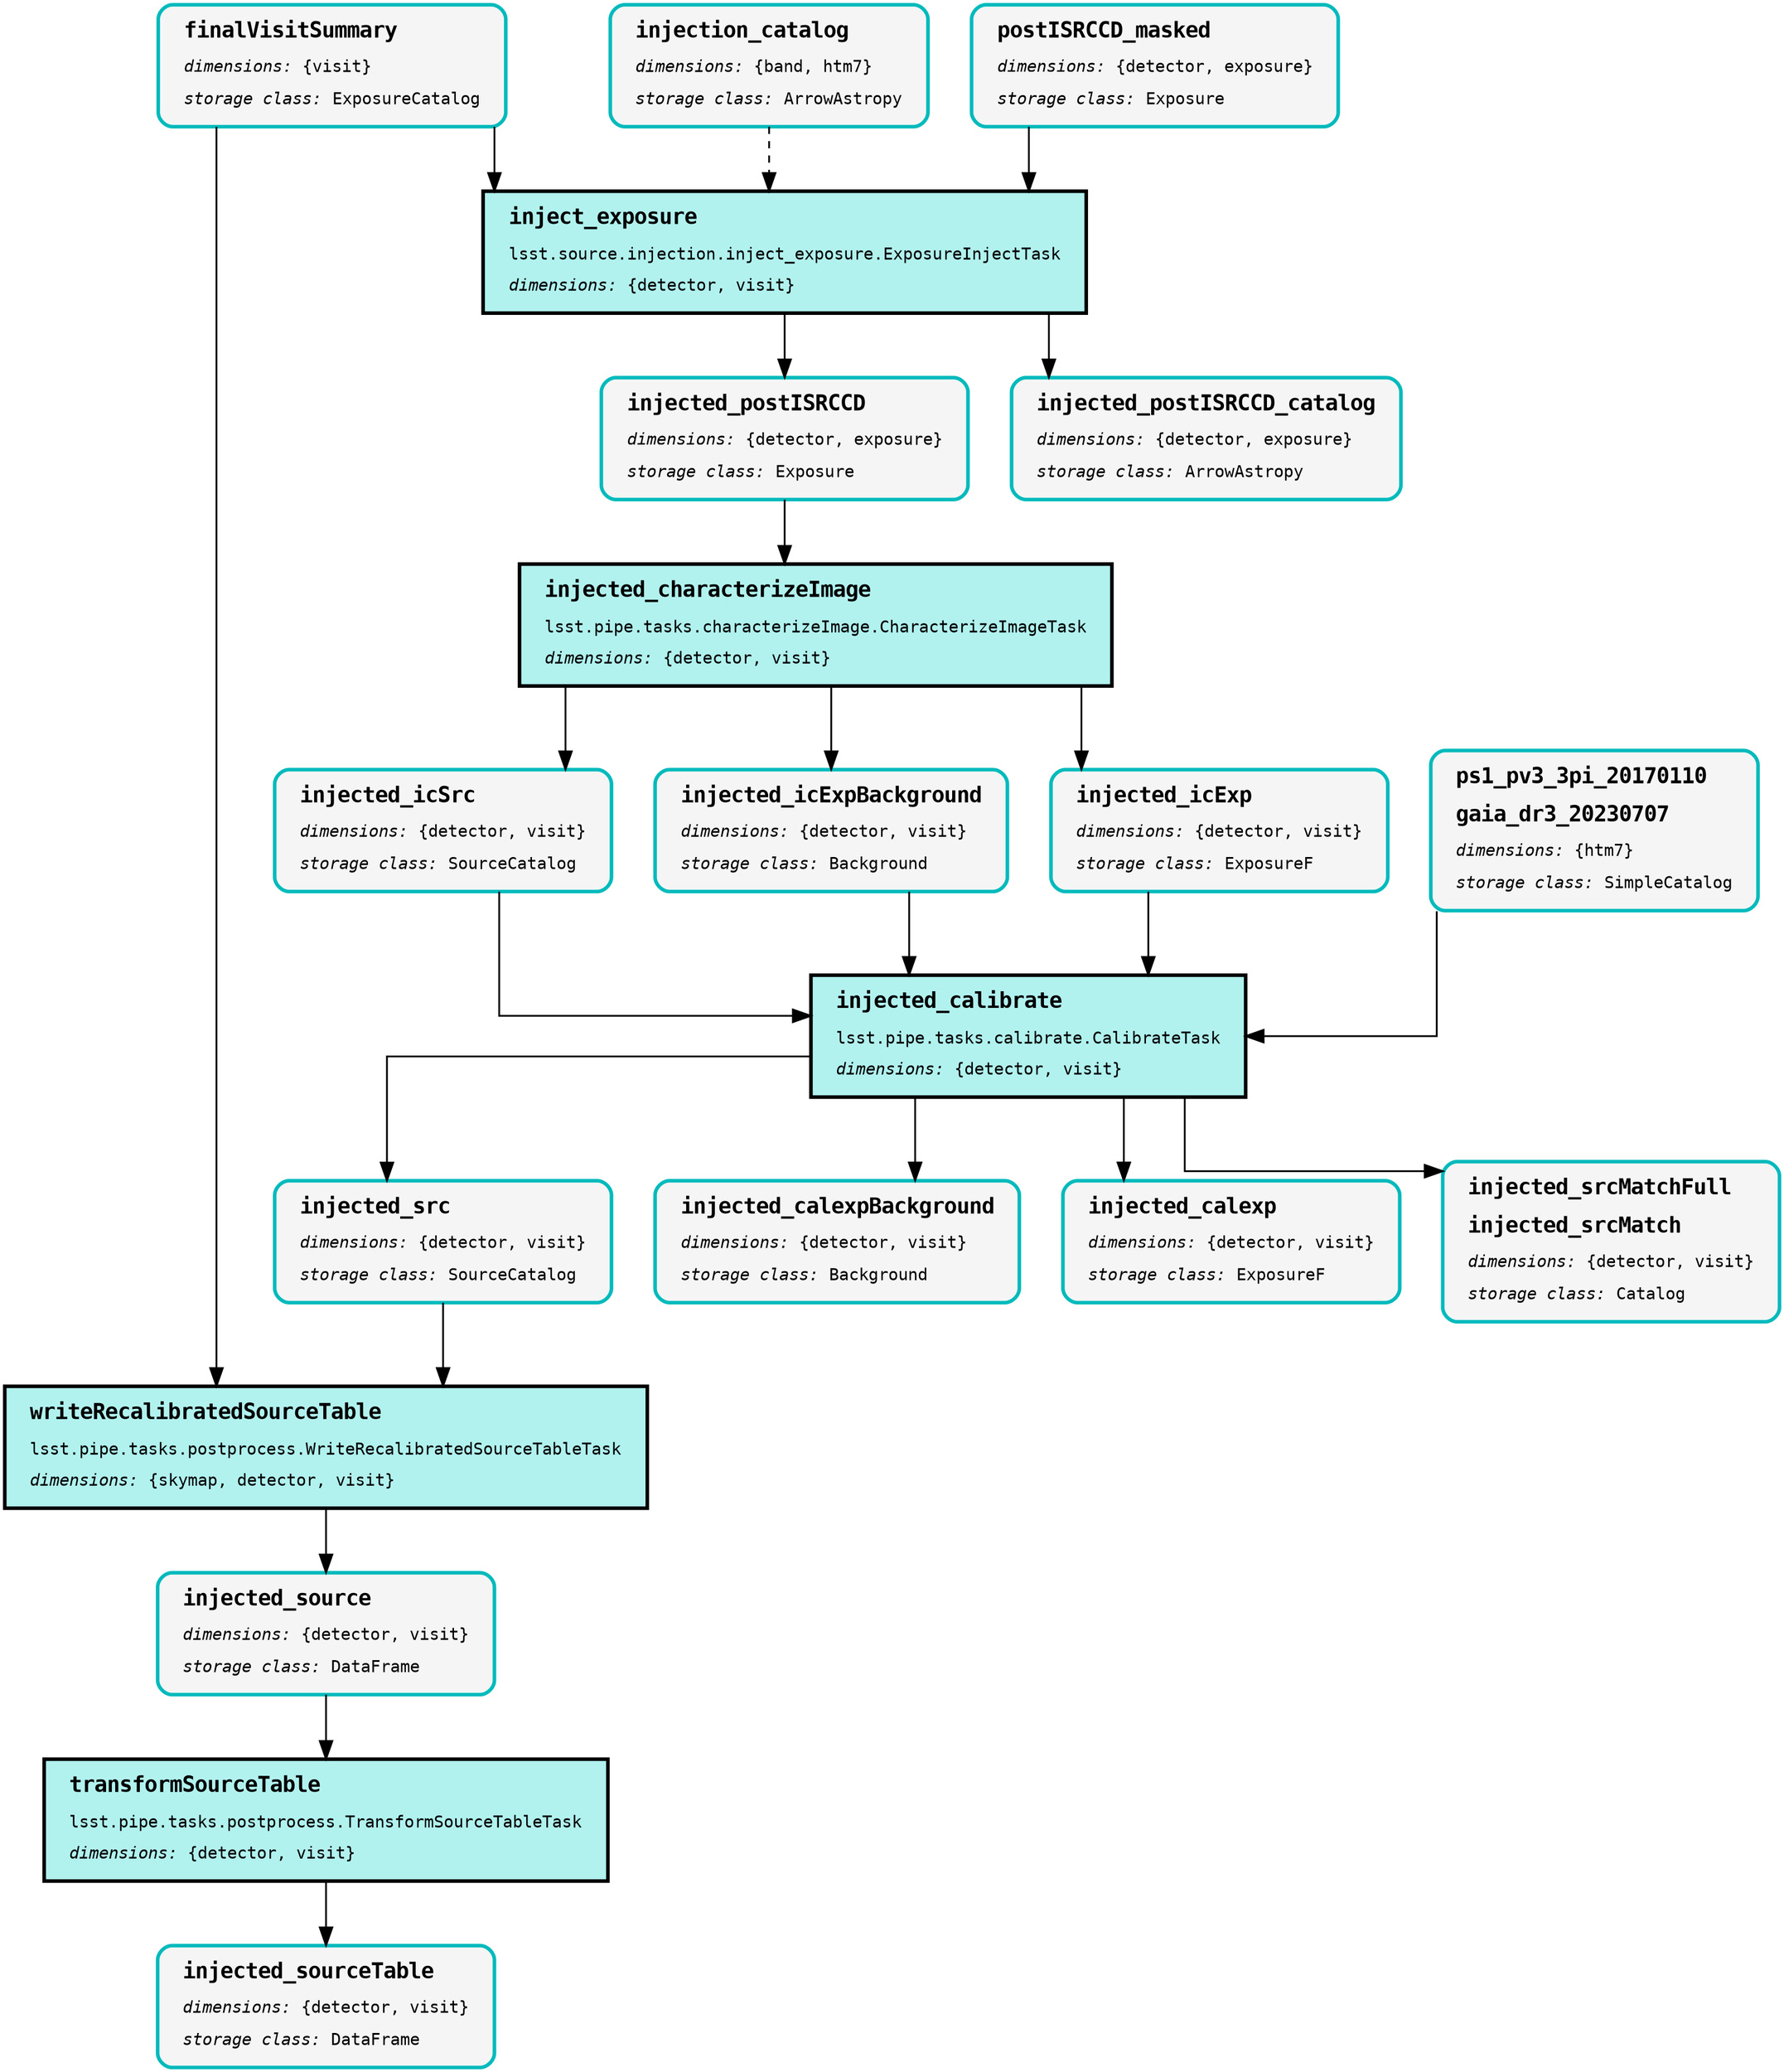 digraph Pipeline {
graph [splines="ortho", nodesep="0.5", ranksep="0.75"];
node [shape="box", fontname="Monospace", fontsize="14", margin="0.2,0.1", penwidth="3"];
edge [color="black", arrowsize="1.5", penwidth="1.5", pad="10mm"];
"transformSourceTable:2" [style="filled", color="black", fillcolor="#B1F2EF", label=<<TABLE BORDER="0" CELLPADDING="5"><TR><TD ALIGN="LEFT"><B><FONT POINT-SIZE="18">transformSourceTable</FONT></B></TD></TR><TR><TD ALIGN="LEFT">lsst.pipe.tasks.postprocess.TransformSourceTableTask</TD></TR><TR><TD ALIGN="LEFT"><I>dimensions:</I>&nbsp;{detector, visit}</TD></TR></TABLE>>];
"injected_source:0" [style="rounded,filled,bold", color="#00BABC", fillcolor="#F5F5F5", label=<<TABLE BORDER="0" CELLPADDING="5"><TR><TD ALIGN="LEFT"><B><FONT POINT-SIZE="18">injected_source</FONT></B></TD></TR><TR><TD ALIGN="LEFT"><I>dimensions:</I>&nbsp;{detector, visit}</TD></TR><TR><TD ALIGN="LEFT"><I>storage class:</I>&nbsp;DataFrame</TD></TR></TABLE>>];
"injected_sourceTable:0" [style="rounded,filled,bold", color="#00BABC", fillcolor="#F5F5F5", label=<<TABLE BORDER="0" CELLPADDING="5"><TR><TD ALIGN="LEFT"><B><FONT POINT-SIZE="18">injected_sourceTable</FONT></B></TD></TR><TR><TD ALIGN="LEFT"><I>dimensions:</I>&nbsp;{detector, visit}</TD></TR><TR><TD ALIGN="LEFT"><I>storage class:</I>&nbsp;DataFrame</TD></TR></TABLE>>];
"writeRecalibratedSourceTable:2" [style="filled", color="black", fillcolor="#B1F2EF", label=<<TABLE BORDER="0" CELLPADDING="5"><TR><TD ALIGN="LEFT"><B><FONT POINT-SIZE="18">writeRecalibratedSourceTable</FONT></B></TD></TR><TR><TD ALIGN="LEFT">lsst.pipe.tasks.postprocess.WriteRecalibratedSourceTableTask</TD></TR><TR><TD ALIGN="LEFT"><I>dimensions:</I>&nbsp;{skymap, detector, visit}</TD></TR></TABLE>>];
"finalVisitSummary:0" [style="rounded,filled,bold", color="#00BABC", fillcolor="#F5F5F5", label=<<TABLE BORDER="0" CELLPADDING="5"><TR><TD ALIGN="LEFT"><B><FONT POINT-SIZE="18">finalVisitSummary</FONT></B></TD></TR><TR><TD ALIGN="LEFT"><I>dimensions:</I>&nbsp;{visit}</TD></TR><TR><TD ALIGN="LEFT"><I>storage class:</I>&nbsp;ExposureCatalog</TD></TR></TABLE>>];
"injected_src:0" [style="rounded,filled,bold", color="#00BABC", fillcolor="#F5F5F5", label=<<TABLE BORDER="0" CELLPADDING="5"><TR><TD ALIGN="LEFT"><B><FONT POINT-SIZE="18">injected_src</FONT></B></TD></TR><TR><TD ALIGN="LEFT"><I>dimensions:</I>&nbsp;{detector, visit}</TD></TR><TR><TD ALIGN="LEFT"><I>storage class:</I>&nbsp;SourceCatalog</TD></TR></TABLE>>];
"inject_exposure:2" [style="filled", color="black", fillcolor="#B1F2EF", label=<<TABLE BORDER="0" CELLPADDING="5"><TR><TD ALIGN="LEFT"><B><FONT POINT-SIZE="18">inject_exposure</FONT></B></TD></TR><TR><TD ALIGN="LEFT">lsst.source.injection.inject_exposure.ExposureInjectTask</TD></TR><TR><TD ALIGN="LEFT"><I>dimensions:</I>&nbsp;{detector, visit}</TD></TR></TABLE>>];
"injection_catalog:0" [style="rounded,filled,bold", color="#00BABC", fillcolor="#F5F5F5", label=<<TABLE BORDER="0" CELLPADDING="5"><TR><TD ALIGN="LEFT"><B><FONT POINT-SIZE="18">injection_catalog</FONT></B></TD></TR><TR><TD ALIGN="LEFT"><I>dimensions:</I>&nbsp;{band, htm7}</TD></TR><TR><TD ALIGN="LEFT"><I>storage class:</I>&nbsp;ArrowAstropy</TD></TR></TABLE>>];
"postISRCCD_masked:0" [style="rounded,filled,bold", color="#00BABC", fillcolor="#F5F5F5", label=<<TABLE BORDER="0" CELLPADDING="5"><TR><TD ALIGN="LEFT"><B><FONT POINT-SIZE="18">postISRCCD_masked</FONT></B></TD></TR><TR><TD ALIGN="LEFT"><I>dimensions:</I>&nbsp;{detector, exposure}</TD></TR><TR><TD ALIGN="LEFT"><I>storage class:</I>&nbsp;Exposure</TD></TR></TABLE>>];
"injected_postISRCCD:0" [style="rounded,filled,bold", color="#00BABC", fillcolor="#F5F5F5", label=<<TABLE BORDER="0" CELLPADDING="5"><TR><TD ALIGN="LEFT"><B><FONT POINT-SIZE="18">injected_postISRCCD</FONT></B></TD></TR><TR><TD ALIGN="LEFT"><I>dimensions:</I>&nbsp;{detector, exposure}</TD></TR><TR><TD ALIGN="LEFT"><I>storage class:</I>&nbsp;Exposure</TD></TR></TABLE>>];
"injected_postISRCCD_catalog:0" [style="rounded,filled,bold", color="#00BABC", fillcolor="#F5F5F5", label=<<TABLE BORDER="0" CELLPADDING="5"><TR><TD ALIGN="LEFT"><B><FONT POINT-SIZE="18">injected_postISRCCD_catalog</FONT></B></TD></TR><TR><TD ALIGN="LEFT"><I>dimensions:</I>&nbsp;{detector, exposure}</TD></TR><TR><TD ALIGN="LEFT"><I>storage class:</I>&nbsp;ArrowAstropy</TD></TR></TABLE>>];
"injected_characterizeImage:2" [style="filled", color="black", fillcolor="#B1F2EF", label=<<TABLE BORDER="0" CELLPADDING="5"><TR><TD ALIGN="LEFT"><B><FONT POINT-SIZE="18">injected_characterizeImage</FONT></B></TD></TR><TR><TD ALIGN="LEFT">lsst.pipe.tasks.characterizeImage.CharacterizeImageTask</TD></TR><TR><TD ALIGN="LEFT"><I>dimensions:</I>&nbsp;{detector, visit}</TD></TR></TABLE>>];
"injected_icSrc:0" [style="rounded,filled,bold", color="#00BABC", fillcolor="#F5F5F5", label=<<TABLE BORDER="0" CELLPADDING="5"><TR><TD ALIGN="LEFT"><B><FONT POINT-SIZE="18">injected_icSrc</FONT></B></TD></TR><TR><TD ALIGN="LEFT"><I>dimensions:</I>&nbsp;{detector, visit}</TD></TR><TR><TD ALIGN="LEFT"><I>storage class:</I>&nbsp;SourceCatalog</TD></TR></TABLE>>];
"injected_icExpBackground:0" [style="rounded,filled,bold", color="#00BABC", fillcolor="#F5F5F5", label=<<TABLE BORDER="0" CELLPADDING="5"><TR><TD ALIGN="LEFT"><B><FONT POINT-SIZE="18">injected_icExpBackground</FONT></B></TD></TR><TR><TD ALIGN="LEFT"><I>dimensions:</I>&nbsp;{detector, visit}</TD></TR><TR><TD ALIGN="LEFT"><I>storage class:</I>&nbsp;Background</TD></TR></TABLE>>];
"injected_icExp:0" [style="rounded,filled,bold", color="#00BABC", fillcolor="#F5F5F5", label=<<TABLE BORDER="0" CELLPADDING="5"><TR><TD ALIGN="LEFT"><B><FONT POINT-SIZE="18">injected_icExp</FONT></B></TD></TR><TR><TD ALIGN="LEFT"><I>dimensions:</I>&nbsp;{detector, visit}</TD></TR><TR><TD ALIGN="LEFT"><I>storage class:</I>&nbsp;ExposureF</TD></TR></TABLE>>];
"injected_calibrate:2" [style="filled", color="black", fillcolor="#B1F2EF", label=<<TABLE BORDER="0" CELLPADDING="5"><TR><TD ALIGN="LEFT"><B><FONT POINT-SIZE="18">injected_calibrate</FONT></B></TD></TR><TR><TD ALIGN="LEFT">lsst.pipe.tasks.calibrate.CalibrateTask</TD></TR><TR><TD ALIGN="LEFT"><I>dimensions:</I>&nbsp;{detector, visit}</TD></TR></TABLE>>];
"injected_calexpBackground:0" [style="rounded,filled,bold", color="#00BABC", fillcolor="#F5F5F5", label=<<TABLE BORDER="0" CELLPADDING="5"><TR><TD ALIGN="LEFT"><B><FONT POINT-SIZE="18">injected_calexpBackground</FONT></B></TD></TR><TR><TD ALIGN="LEFT"><I>dimensions:</I>&nbsp;{detector, visit}</TD></TR><TR><TD ALIGN="LEFT"><I>storage class:</I>&nbsp;Background</TD></TR></TABLE>>];
"injected_calexp:0" [style="rounded,filled,bold", color="#00BABC", fillcolor="#F5F5F5", label=<<TABLE BORDER="0" CELLPADDING="5"><TR><TD ALIGN="LEFT"><B><FONT POINT-SIZE="18">injected_calexp</FONT></B></TD></TR><TR><TD ALIGN="LEFT"><I>dimensions:</I>&nbsp;{detector, visit}</TD></TR><TR><TD ALIGN="LEFT"><I>storage class:</I>&nbsp;ExposureF</TD></TR></TABLE>>];
"c1110ee2:0" [style="rounded,filled,bold", color="#00BABC", fillcolor="#F5F5F5", label=<<TABLE BORDER="0" CELLPADDING="5"><TR><TD ALIGN="LEFT"><B><FONT POINT-SIZE="18">ps1_pv3_3pi_20170110</FONT></B></TD></TR><TR><TD ALIGN="LEFT"><B><FONT POINT-SIZE="18">gaia_dr3_20230707</FONT></B></TD></TR><TR><TD ALIGN="LEFT"><I>dimensions:</I>&nbsp;{htm7}</TD></TR><TR><TD ALIGN="LEFT"><I>storage class:</I>&nbsp;SimpleCatalog</TD></TR></TABLE>>];
"25c862bf:0" [style="rounded,filled,bold", color="#00BABC", fillcolor="#F5F5F5", label=<<TABLE BORDER="0" CELLPADDING="5"><TR><TD ALIGN="LEFT"><B><FONT POINT-SIZE="18">injected_srcMatchFull</FONT></B></TD></TR><TR><TD ALIGN="LEFT"><B><FONT POINT-SIZE="18">injected_srcMatch</FONT></B></TD></TR><TR><TD ALIGN="LEFT"><I>dimensions:</I>&nbsp;{detector, visit}</TD></TR><TR><TD ALIGN="LEFT"><I>storage class:</I>&nbsp;Catalog</TD></TR></TABLE>>];
"transformSourceTable:2" -> "injected_sourceTable:0";
"injected_source:0" -> "transformSourceTable:2";
"writeRecalibratedSourceTable:2" -> "injected_source:0";
"finalVisitSummary:0" -> "writeRecalibratedSourceTable:2";
"finalVisitSummary:0" -> "inject_exposure:2";
"injected_src:0" -> "writeRecalibratedSourceTable:2";
"inject_exposure:2" -> "injected_postISRCCD:0";
"inject_exposure:2" -> "injected_postISRCCD_catalog:0";
"injection_catalog:0" -> "inject_exposure:2" [style="dashed"];
"postISRCCD_masked:0" -> "inject_exposure:2";
"injected_postISRCCD:0" -> "injected_characterizeImage:2";
"injected_characterizeImage:2" -> "injected_icSrc:0";
"injected_characterizeImage:2" -> "injected_icExpBackground:0";
"injected_characterizeImage:2" -> "injected_icExp:0";
"injected_icSrc:0" -> "injected_calibrate:2";
"injected_icExpBackground:0" -> "injected_calibrate:2";
"injected_icExp:0" -> "injected_calibrate:2";
"injected_calibrate:2" -> "injected_calexpBackground:0";
"injected_calibrate:2" -> "injected_src:0";
"injected_calibrate:2" -> "injected_calexp:0";
"injected_calibrate:2" -> "25c862bf:0";
"c1110ee2:0" -> "injected_calibrate:2";
}
